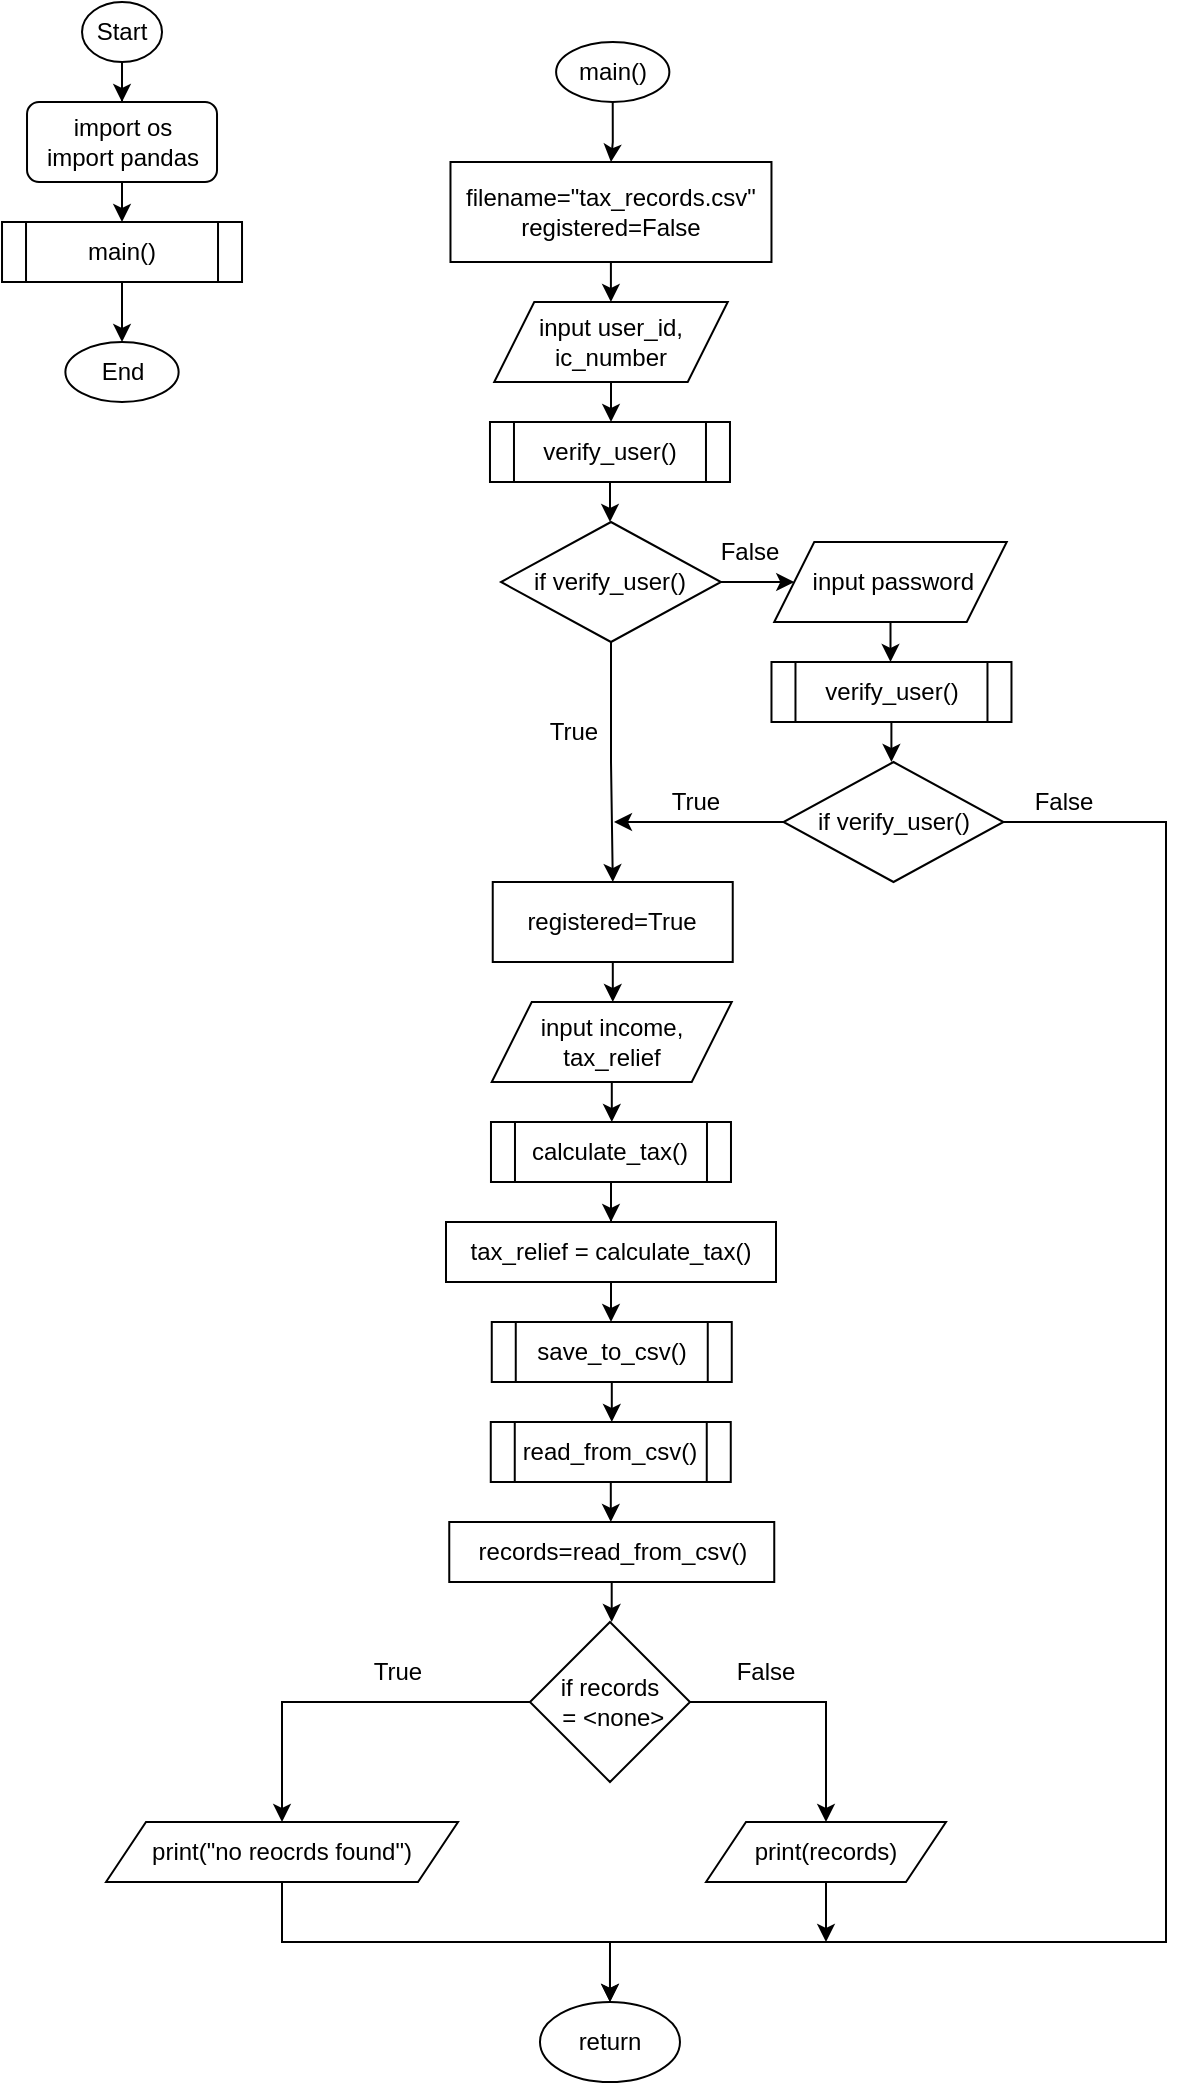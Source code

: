 <mxfile version="24.4.4" type="device">
  <diagram name="Page-1" id="I8spYym5DHWrB4zC92Lp">
    <mxGraphModel dx="1058" dy="1264" grid="1" gridSize="10" guides="1" tooltips="1" connect="1" arrows="1" fold="1" page="1" pageScale="1" pageWidth="827" pageHeight="1169" math="0" shadow="0">
      <root>
        <mxCell id="0" />
        <mxCell id="1" parent="0" />
        <mxCell id="mkbYFUM2Qebnhvb5KgbY-3" style="edgeStyle=orthogonalEdgeStyle;rounded=0;orthogonalLoop=1;jettySize=auto;html=1;" edge="1" parent="1" source="mkbYFUM2Qebnhvb5KgbY-1" target="mkbYFUM2Qebnhvb5KgbY-2">
          <mxGeometry relative="1" as="geometry" />
        </mxCell>
        <mxCell id="mkbYFUM2Qebnhvb5KgbY-1" value="Start" style="ellipse;whiteSpace=wrap;html=1;" vertex="1" parent="1">
          <mxGeometry x="138.01" y="90" width="40" height="30" as="geometry" />
        </mxCell>
        <mxCell id="mkbYFUM2Qebnhvb5KgbY-5" style="edgeStyle=orthogonalEdgeStyle;rounded=0;orthogonalLoop=1;jettySize=auto;html=1;entryX=0.5;entryY=0;entryDx=0;entryDy=0;" edge="1" parent="1" source="mkbYFUM2Qebnhvb5KgbY-2">
          <mxGeometry relative="1" as="geometry">
            <mxPoint x="158" y="200" as="targetPoint" />
          </mxGeometry>
        </mxCell>
        <mxCell id="mkbYFUM2Qebnhvb5KgbY-2" value="&lt;div&gt;import os&lt;/div&gt;&lt;div&gt;import pandas&lt;/div&gt;" style="rounded=1;whiteSpace=wrap;html=1;" vertex="1" parent="1">
          <mxGeometry x="110.51" y="140" width="95" height="40" as="geometry" />
        </mxCell>
        <mxCell id="mkbYFUM2Qebnhvb5KgbY-10" style="edgeStyle=orthogonalEdgeStyle;rounded=0;orthogonalLoop=1;jettySize=auto;html=1;entryX=0.5;entryY=0;entryDx=0;entryDy=0;" edge="1" parent="1" source="mkbYFUM2Qebnhvb5KgbY-6" target="mkbYFUM2Qebnhvb5KgbY-9">
          <mxGeometry relative="1" as="geometry" />
        </mxCell>
        <mxCell id="mkbYFUM2Qebnhvb5KgbY-6" value="filename=&quot;tax_records.csv&quot;&lt;div&gt;&lt;span style=&quot;background-color: initial;&quot;&gt;registered=False&lt;/span&gt;&lt;br&gt;&lt;/div&gt;" style="shape=parallelogram;perimeter=parallelogramPerimeter;whiteSpace=wrap;html=1;fixedSize=1;size=-19.5;" vertex="1" parent="1">
          <mxGeometry x="322.24" y="170" width="160.5" height="50" as="geometry" />
        </mxCell>
        <mxCell id="mkbYFUM2Qebnhvb5KgbY-13" style="edgeStyle=orthogonalEdgeStyle;rounded=0;orthogonalLoop=1;jettySize=auto;html=1;entryX=0.5;entryY=0;entryDx=0;entryDy=0;" edge="1" parent="1" source="mkbYFUM2Qebnhvb5KgbY-9" target="mkbYFUM2Qebnhvb5KgbY-12">
          <mxGeometry relative="1" as="geometry" />
        </mxCell>
        <mxCell id="mkbYFUM2Qebnhvb5KgbY-9" value="input user_id,&lt;div&gt;ic_number&lt;/div&gt;" style="shape=parallelogram;perimeter=parallelogramPerimeter;whiteSpace=wrap;html=1;fixedSize=1;" vertex="1" parent="1">
          <mxGeometry x="344.12" y="240" width="116.75" height="40" as="geometry" />
        </mxCell>
        <mxCell id="mkbYFUM2Qebnhvb5KgbY-23" style="edgeStyle=orthogonalEdgeStyle;rounded=0;orthogonalLoop=1;jettySize=auto;html=1;" edge="1" parent="1" source="mkbYFUM2Qebnhvb5KgbY-11" target="mkbYFUM2Qebnhvb5KgbY-15">
          <mxGeometry relative="1" as="geometry" />
        </mxCell>
        <mxCell id="mkbYFUM2Qebnhvb5KgbY-25" style="edgeStyle=orthogonalEdgeStyle;rounded=0;orthogonalLoop=1;jettySize=auto;html=1;entryX=0;entryY=0.5;entryDx=0;entryDy=0;" edge="1" parent="1" source="mkbYFUM2Qebnhvb5KgbY-11" target="mkbYFUM2Qebnhvb5KgbY-16">
          <mxGeometry relative="1" as="geometry" />
        </mxCell>
        <mxCell id="mkbYFUM2Qebnhvb5KgbY-11" value="if verify_user()" style="rhombus;whiteSpace=wrap;html=1;" vertex="1" parent="1">
          <mxGeometry x="347.49" y="350" width="110" height="60" as="geometry" />
        </mxCell>
        <mxCell id="mkbYFUM2Qebnhvb5KgbY-49" style="edgeStyle=orthogonalEdgeStyle;rounded=0;orthogonalLoop=1;jettySize=auto;html=1;entryX=0.5;entryY=0;entryDx=0;entryDy=0;" edge="1" parent="1" source="mkbYFUM2Qebnhvb5KgbY-12" target="mkbYFUM2Qebnhvb5KgbY-11">
          <mxGeometry relative="1" as="geometry" />
        </mxCell>
        <mxCell id="mkbYFUM2Qebnhvb5KgbY-12" value="verify_user()" style="shape=process;whiteSpace=wrap;html=1;backgroundOutline=1;" vertex="1" parent="1">
          <mxGeometry x="341.99" y="300" width="120" height="30" as="geometry" />
        </mxCell>
        <mxCell id="mkbYFUM2Qebnhvb5KgbY-34" style="edgeStyle=orthogonalEdgeStyle;rounded=0;orthogonalLoop=1;jettySize=auto;html=1;" edge="1" parent="1" source="mkbYFUM2Qebnhvb5KgbY-15" target="mkbYFUM2Qebnhvb5KgbY-33">
          <mxGeometry relative="1" as="geometry" />
        </mxCell>
        <mxCell id="mkbYFUM2Qebnhvb5KgbY-15" value="registered=True" style="rounded=0;whiteSpace=wrap;html=1;" vertex="1" parent="1">
          <mxGeometry x="343.37" y="530" width="120" height="40" as="geometry" />
        </mxCell>
        <mxCell id="mkbYFUM2Qebnhvb5KgbY-18" style="edgeStyle=orthogonalEdgeStyle;rounded=0;orthogonalLoop=1;jettySize=auto;html=1;entryX=0.5;entryY=0;entryDx=0;entryDy=0;" edge="1" parent="1" source="mkbYFUM2Qebnhvb5KgbY-16" target="mkbYFUM2Qebnhvb5KgbY-17">
          <mxGeometry relative="1" as="geometry" />
        </mxCell>
        <mxCell id="mkbYFUM2Qebnhvb5KgbY-16" value="&amp;nbsp;input password" style="shape=parallelogram;perimeter=parallelogramPerimeter;whiteSpace=wrap;html=1;fixedSize=1;" vertex="1" parent="1">
          <mxGeometry x="484.12" y="360" width="116.25" height="40" as="geometry" />
        </mxCell>
        <mxCell id="mkbYFUM2Qebnhvb5KgbY-46" style="edgeStyle=orthogonalEdgeStyle;rounded=0;orthogonalLoop=1;jettySize=auto;html=1;" edge="1" parent="1" source="mkbYFUM2Qebnhvb5KgbY-17">
          <mxGeometry relative="1" as="geometry">
            <mxPoint x="542.74" y="469.026" as="targetPoint" />
          </mxGeometry>
        </mxCell>
        <mxCell id="mkbYFUM2Qebnhvb5KgbY-17" value="verify_user()" style="shape=process;whiteSpace=wrap;html=1;backgroundOutline=1;" vertex="1" parent="1">
          <mxGeometry x="482.74" y="420" width="120" height="30" as="geometry" />
        </mxCell>
        <mxCell id="mkbYFUM2Qebnhvb5KgbY-19" style="edgeStyle=orthogonalEdgeStyle;rounded=0;orthogonalLoop=1;jettySize=auto;html=1;exitX=0.5;exitY=1;exitDx=0;exitDy=0;" edge="1" parent="1" source="mkbYFUM2Qebnhvb5KgbY-17" target="mkbYFUM2Qebnhvb5KgbY-17">
          <mxGeometry relative="1" as="geometry" />
        </mxCell>
        <mxCell id="mkbYFUM2Qebnhvb5KgbY-26" style="edgeStyle=orthogonalEdgeStyle;rounded=0;orthogonalLoop=1;jettySize=auto;html=1;" edge="1" parent="1" source="mkbYFUM2Qebnhvb5KgbY-20">
          <mxGeometry relative="1" as="geometry">
            <mxPoint x="403.99" y="500" as="targetPoint" />
          </mxGeometry>
        </mxCell>
        <mxCell id="mkbYFUM2Qebnhvb5KgbY-28" style="edgeStyle=orthogonalEdgeStyle;rounded=0;orthogonalLoop=1;jettySize=auto;html=1;" edge="1" parent="1" source="mkbYFUM2Qebnhvb5KgbY-20" target="mkbYFUM2Qebnhvb5KgbY-27">
          <mxGeometry relative="1" as="geometry">
            <Array as="points">
              <mxPoint x="680" y="500" />
              <mxPoint x="680" y="1060" />
              <mxPoint x="402" y="1060" />
            </Array>
          </mxGeometry>
        </mxCell>
        <mxCell id="mkbYFUM2Qebnhvb5KgbY-20" value="if verify_user()" style="rhombus;whiteSpace=wrap;html=1;" vertex="1" parent="1">
          <mxGeometry x="488.75" y="470" width="110" height="60" as="geometry" />
        </mxCell>
        <mxCell id="mkbYFUM2Qebnhvb5KgbY-27" value="return" style="ellipse;whiteSpace=wrap;html=1;" vertex="1" parent="1">
          <mxGeometry x="366.99" y="1090" width="70" height="40" as="geometry" />
        </mxCell>
        <mxCell id="mkbYFUM2Qebnhvb5KgbY-29" value="True" style="text;html=1;align=center;verticalAlign=middle;whiteSpace=wrap;rounded=0;" vertex="1" parent="1">
          <mxGeometry x="353.99" y="440" width="60" height="30" as="geometry" />
        </mxCell>
        <mxCell id="mkbYFUM2Qebnhvb5KgbY-30" value="True" style="text;html=1;align=center;verticalAlign=middle;whiteSpace=wrap;rounded=0;" vertex="1" parent="1">
          <mxGeometry x="415.49" y="474.5" width="60" height="30" as="geometry" />
        </mxCell>
        <mxCell id="mkbYFUM2Qebnhvb5KgbY-31" value="False" style="text;html=1;align=center;verticalAlign=middle;whiteSpace=wrap;rounded=0;" vertex="1" parent="1">
          <mxGeometry x="598.75" y="475" width="60" height="30" as="geometry" />
        </mxCell>
        <mxCell id="mkbYFUM2Qebnhvb5KgbY-32" value="False" style="text;html=1;align=center;verticalAlign=middle;whiteSpace=wrap;rounded=0;" vertex="1" parent="1">
          <mxGeometry x="442.49" y="350" width="60" height="30" as="geometry" />
        </mxCell>
        <mxCell id="mkbYFUM2Qebnhvb5KgbY-36" style="edgeStyle=orthogonalEdgeStyle;rounded=0;orthogonalLoop=1;jettySize=auto;html=1;entryX=0.5;entryY=0;entryDx=0;entryDy=0;" edge="1" parent="1" source="mkbYFUM2Qebnhvb5KgbY-33" target="mkbYFUM2Qebnhvb5KgbY-35">
          <mxGeometry relative="1" as="geometry" />
        </mxCell>
        <mxCell id="mkbYFUM2Qebnhvb5KgbY-33" value="input income, tax_relief" style="shape=parallelogram;perimeter=parallelogramPerimeter;whiteSpace=wrap;html=1;fixedSize=1;" vertex="1" parent="1">
          <mxGeometry x="342.87" y="590" width="120" height="40" as="geometry" />
        </mxCell>
        <mxCell id="mkbYFUM2Qebnhvb5KgbY-38" style="edgeStyle=orthogonalEdgeStyle;rounded=0;orthogonalLoop=1;jettySize=auto;html=1;entryX=0.5;entryY=0;entryDx=0;entryDy=0;" edge="1" parent="1" source="mkbYFUM2Qebnhvb5KgbY-35" target="mkbYFUM2Qebnhvb5KgbY-37">
          <mxGeometry relative="1" as="geometry" />
        </mxCell>
        <mxCell id="mkbYFUM2Qebnhvb5KgbY-35" value="calculate_tax()" style="shape=process;whiteSpace=wrap;html=1;backgroundOutline=1;" vertex="1" parent="1">
          <mxGeometry x="342.49" y="650" width="120" height="30" as="geometry" />
        </mxCell>
        <mxCell id="mkbYFUM2Qebnhvb5KgbY-41" style="edgeStyle=orthogonalEdgeStyle;rounded=0;orthogonalLoop=1;jettySize=auto;html=1;" edge="1" parent="1" source="mkbYFUM2Qebnhvb5KgbY-37" target="mkbYFUM2Qebnhvb5KgbY-40">
          <mxGeometry relative="1" as="geometry" />
        </mxCell>
        <mxCell id="mkbYFUM2Qebnhvb5KgbY-37" value="tax_relief = calculate_tax()" style="rounded=0;whiteSpace=wrap;html=1;" vertex="1" parent="1">
          <mxGeometry x="320" y="700" width="165" height="30" as="geometry" />
        </mxCell>
        <mxCell id="mkbYFUM2Qebnhvb5KgbY-43" style="edgeStyle=orthogonalEdgeStyle;rounded=0;orthogonalLoop=1;jettySize=auto;html=1;" edge="1" parent="1" source="mkbYFUM2Qebnhvb5KgbY-40" target="mkbYFUM2Qebnhvb5KgbY-42">
          <mxGeometry relative="1" as="geometry" />
        </mxCell>
        <mxCell id="mkbYFUM2Qebnhvb5KgbY-40" value="save_to_csv()" style="shape=process;whiteSpace=wrap;html=1;backgroundOutline=1;" vertex="1" parent="1">
          <mxGeometry x="342.88" y="750" width="120" height="30" as="geometry" />
        </mxCell>
        <mxCell id="mkbYFUM2Qebnhvb5KgbY-45" style="edgeStyle=orthogonalEdgeStyle;rounded=0;orthogonalLoop=1;jettySize=auto;html=1;" edge="1" parent="1" source="mkbYFUM2Qebnhvb5KgbY-42" target="mkbYFUM2Qebnhvb5KgbY-44">
          <mxGeometry relative="1" as="geometry" />
        </mxCell>
        <mxCell id="mkbYFUM2Qebnhvb5KgbY-42" value="read_from_csv()" style="shape=process;whiteSpace=wrap;html=1;backgroundOutline=1;" vertex="1" parent="1">
          <mxGeometry x="342.38" y="800" width="120" height="30" as="geometry" />
        </mxCell>
        <mxCell id="mkbYFUM2Qebnhvb5KgbY-48" style="edgeStyle=orthogonalEdgeStyle;rounded=0;orthogonalLoop=1;jettySize=auto;html=1;entryX=0.5;entryY=0;entryDx=0;entryDy=0;" edge="1" parent="1" source="mkbYFUM2Qebnhvb5KgbY-44" target="mkbYFUM2Qebnhvb5KgbY-47">
          <mxGeometry relative="1" as="geometry" />
        </mxCell>
        <mxCell id="mkbYFUM2Qebnhvb5KgbY-44" value="records=read_from_csv()" style="rounded=0;whiteSpace=wrap;html=1;" vertex="1" parent="1">
          <mxGeometry x="321.63" y="850" width="162.5" height="30" as="geometry" />
        </mxCell>
        <mxCell id="mkbYFUM2Qebnhvb5KgbY-54" style="edgeStyle=orthogonalEdgeStyle;rounded=0;orthogonalLoop=1;jettySize=auto;html=1;entryX=0.5;entryY=0;entryDx=0;entryDy=0;" edge="1" parent="1" source="mkbYFUM2Qebnhvb5KgbY-47" target="mkbYFUM2Qebnhvb5KgbY-51">
          <mxGeometry relative="1" as="geometry" />
        </mxCell>
        <mxCell id="mkbYFUM2Qebnhvb5KgbY-55" style="edgeStyle=orthogonalEdgeStyle;rounded=0;orthogonalLoop=1;jettySize=auto;html=1;entryX=0.5;entryY=0;entryDx=0;entryDy=0;" edge="1" parent="1" source="mkbYFUM2Qebnhvb5KgbY-47" target="mkbYFUM2Qebnhvb5KgbY-50">
          <mxGeometry relative="1" as="geometry" />
        </mxCell>
        <mxCell id="mkbYFUM2Qebnhvb5KgbY-47" value="if records&lt;div&gt;&amp;nbsp;= &amp;lt;none&amp;gt;&lt;/div&gt;" style="rhombus;whiteSpace=wrap;html=1;" vertex="1" parent="1">
          <mxGeometry x="361.99" y="900" width="80" height="80" as="geometry" />
        </mxCell>
        <mxCell id="mkbYFUM2Qebnhvb5KgbY-52" style="edgeStyle=orthogonalEdgeStyle;rounded=0;orthogonalLoop=1;jettySize=auto;html=1;" edge="1" parent="1" source="mkbYFUM2Qebnhvb5KgbY-50">
          <mxGeometry relative="1" as="geometry">
            <mxPoint x="510" y="1060.0" as="targetPoint" />
          </mxGeometry>
        </mxCell>
        <mxCell id="mkbYFUM2Qebnhvb5KgbY-50" value="print(records)" style="shape=parallelogram;perimeter=parallelogramPerimeter;whiteSpace=wrap;html=1;fixedSize=1;" vertex="1" parent="1">
          <mxGeometry x="450" y="1000" width="120" height="30" as="geometry" />
        </mxCell>
        <mxCell id="mkbYFUM2Qebnhvb5KgbY-53" style="edgeStyle=orthogonalEdgeStyle;rounded=0;orthogonalLoop=1;jettySize=auto;html=1;entryX=0.5;entryY=0;entryDx=0;entryDy=0;" edge="1" parent="1" source="mkbYFUM2Qebnhvb5KgbY-51" target="mkbYFUM2Qebnhvb5KgbY-27">
          <mxGeometry relative="1" as="geometry">
            <Array as="points">
              <mxPoint x="238" y="1060" />
              <mxPoint x="402" y="1060" />
            </Array>
          </mxGeometry>
        </mxCell>
        <mxCell id="mkbYFUM2Qebnhvb5KgbY-51" value="print(&quot;no reocrds found&quot;)" style="shape=parallelogram;perimeter=parallelogramPerimeter;whiteSpace=wrap;html=1;fixedSize=1;" vertex="1" parent="1">
          <mxGeometry x="150" y="1000" width="176.01" height="30" as="geometry" />
        </mxCell>
        <mxCell id="mkbYFUM2Qebnhvb5KgbY-56" value="True" style="text;html=1;align=center;verticalAlign=middle;whiteSpace=wrap;rounded=0;" vertex="1" parent="1">
          <mxGeometry x="266.01" y="910" width="60" height="30" as="geometry" />
        </mxCell>
        <mxCell id="mkbYFUM2Qebnhvb5KgbY-58" value="False" style="text;html=1;align=center;verticalAlign=middle;whiteSpace=wrap;rounded=0;" vertex="1" parent="1">
          <mxGeometry x="450" y="910" width="60" height="30" as="geometry" />
        </mxCell>
        <mxCell id="mkbYFUM2Qebnhvb5KgbY-61" style="edgeStyle=orthogonalEdgeStyle;rounded=0;orthogonalLoop=1;jettySize=auto;html=1;entryX=0.5;entryY=0;entryDx=0;entryDy=0;" edge="1" parent="1" source="mkbYFUM2Qebnhvb5KgbY-60" target="mkbYFUM2Qebnhvb5KgbY-6">
          <mxGeometry relative="1" as="geometry" />
        </mxCell>
        <mxCell id="mkbYFUM2Qebnhvb5KgbY-60" value="main()" style="ellipse;whiteSpace=wrap;html=1;" vertex="1" parent="1">
          <mxGeometry x="375.05" y="110" width="56.63" height="30" as="geometry" />
        </mxCell>
        <mxCell id="mkbYFUM2Qebnhvb5KgbY-62" value="End" style="ellipse;whiteSpace=wrap;html=1;" vertex="1" parent="1">
          <mxGeometry x="129.69" y="260" width="56.63" height="30" as="geometry" />
        </mxCell>
        <mxCell id="mkbYFUM2Qebnhvb5KgbY-64" style="edgeStyle=orthogonalEdgeStyle;rounded=0;orthogonalLoop=1;jettySize=auto;html=1;" edge="1" parent="1" source="mkbYFUM2Qebnhvb5KgbY-63" target="mkbYFUM2Qebnhvb5KgbY-62">
          <mxGeometry relative="1" as="geometry" />
        </mxCell>
        <mxCell id="mkbYFUM2Qebnhvb5KgbY-63" value="main()" style="shape=process;whiteSpace=wrap;html=1;backgroundOutline=1;" vertex="1" parent="1">
          <mxGeometry x="98.01" y="200" width="120" height="30" as="geometry" />
        </mxCell>
      </root>
    </mxGraphModel>
  </diagram>
</mxfile>
